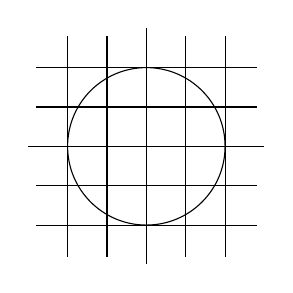 \begin{tikzpicture}
  \draw (-1.5,0) -- (1.5,0);
  \draw (0,-1.5) -- (0,1.5);
  \draw (0,0) circle [radius=1cm];
  \draw[step=.5cm] (-1.4,-1.4) grid (1.4,1.4);
\end{tikzpicture}
